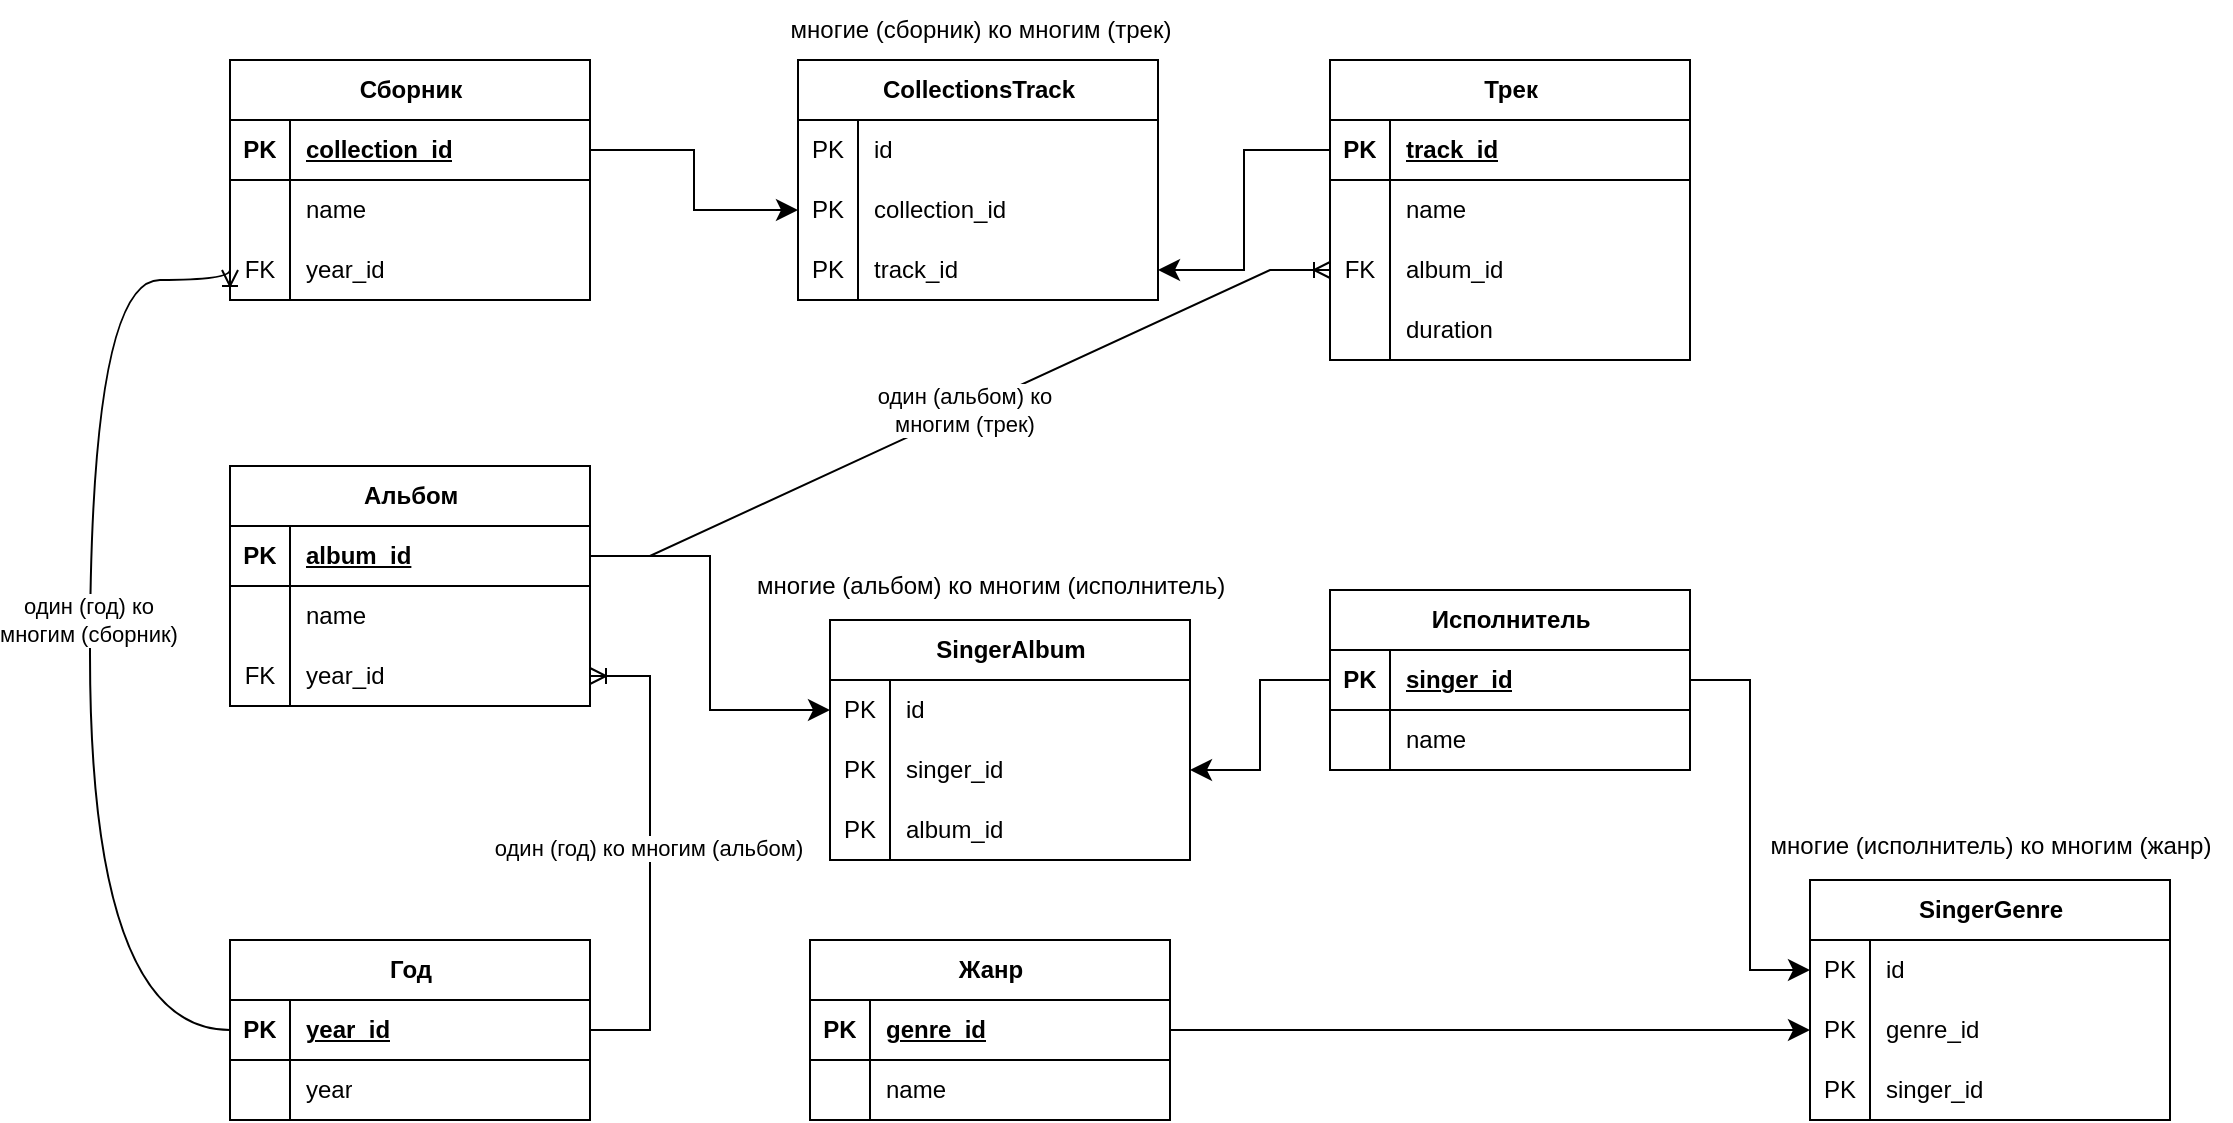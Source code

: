 <mxfile version="21.3.5" type="device">
  <diagram name="Страница 1" id="_C_ovIAMoiqBmEDUsHQt">
    <mxGraphModel dx="987" dy="928" grid="1" gridSize="10" guides="1" tooltips="1" connect="1" arrows="1" fold="1" page="1" pageScale="1" pageWidth="827" pageHeight="1169" math="0" shadow="0">
      <root>
        <mxCell id="0" />
        <mxCell id="1" parent="0" />
        <mxCell id="ISRgNU-IxS8-QSnWvZsI-1" value="Трек" style="shape=table;startSize=30;container=1;collapsible=1;childLayout=tableLayout;fixedRows=1;rowLines=0;fontStyle=1;align=center;resizeLast=1;html=1;" vertex="1" parent="1">
          <mxGeometry x="680" y="30" width="180" height="150" as="geometry" />
        </mxCell>
        <mxCell id="ISRgNU-IxS8-QSnWvZsI-2" value="" style="shape=tableRow;horizontal=0;startSize=0;swimlaneHead=0;swimlaneBody=0;fillColor=none;collapsible=0;dropTarget=0;points=[[0,0.5],[1,0.5]];portConstraint=eastwest;top=0;left=0;right=0;bottom=1;" vertex="1" parent="ISRgNU-IxS8-QSnWvZsI-1">
          <mxGeometry y="30" width="180" height="30" as="geometry" />
        </mxCell>
        <mxCell id="ISRgNU-IxS8-QSnWvZsI-3" value="PK" style="shape=partialRectangle;connectable=0;fillColor=none;top=0;left=0;bottom=0;right=0;fontStyle=1;overflow=hidden;whiteSpace=wrap;html=1;" vertex="1" parent="ISRgNU-IxS8-QSnWvZsI-2">
          <mxGeometry width="30" height="30" as="geometry">
            <mxRectangle width="30" height="30" as="alternateBounds" />
          </mxGeometry>
        </mxCell>
        <mxCell id="ISRgNU-IxS8-QSnWvZsI-4" value="track_id" style="shape=partialRectangle;connectable=0;fillColor=none;top=0;left=0;bottom=0;right=0;align=left;spacingLeft=6;fontStyle=5;overflow=hidden;whiteSpace=wrap;html=1;" vertex="1" parent="ISRgNU-IxS8-QSnWvZsI-2">
          <mxGeometry x="30" width="150" height="30" as="geometry">
            <mxRectangle width="150" height="30" as="alternateBounds" />
          </mxGeometry>
        </mxCell>
        <mxCell id="ISRgNU-IxS8-QSnWvZsI-5" value="" style="shape=tableRow;horizontal=0;startSize=0;swimlaneHead=0;swimlaneBody=0;fillColor=none;collapsible=0;dropTarget=0;points=[[0,0.5],[1,0.5]];portConstraint=eastwest;top=0;left=0;right=0;bottom=0;" vertex="1" parent="ISRgNU-IxS8-QSnWvZsI-1">
          <mxGeometry y="60" width="180" height="30" as="geometry" />
        </mxCell>
        <mxCell id="ISRgNU-IxS8-QSnWvZsI-6" value="" style="shape=partialRectangle;connectable=0;fillColor=none;top=0;left=0;bottom=0;right=0;editable=1;overflow=hidden;whiteSpace=wrap;html=1;" vertex="1" parent="ISRgNU-IxS8-QSnWvZsI-5">
          <mxGeometry width="30" height="30" as="geometry">
            <mxRectangle width="30" height="30" as="alternateBounds" />
          </mxGeometry>
        </mxCell>
        <mxCell id="ISRgNU-IxS8-QSnWvZsI-7" value="name" style="shape=partialRectangle;connectable=0;fillColor=none;top=0;left=0;bottom=0;right=0;align=left;spacingLeft=6;overflow=hidden;whiteSpace=wrap;html=1;" vertex="1" parent="ISRgNU-IxS8-QSnWvZsI-5">
          <mxGeometry x="30" width="150" height="30" as="geometry">
            <mxRectangle width="150" height="30" as="alternateBounds" />
          </mxGeometry>
        </mxCell>
        <mxCell id="ISRgNU-IxS8-QSnWvZsI-8" value="" style="shape=tableRow;horizontal=0;startSize=0;swimlaneHead=0;swimlaneBody=0;fillColor=none;collapsible=0;dropTarget=0;points=[[0,0.5],[1,0.5]];portConstraint=eastwest;top=0;left=0;right=0;bottom=0;" vertex="1" parent="ISRgNU-IxS8-QSnWvZsI-1">
          <mxGeometry y="90" width="180" height="30" as="geometry" />
        </mxCell>
        <mxCell id="ISRgNU-IxS8-QSnWvZsI-9" value="FK" style="shape=partialRectangle;connectable=0;fillColor=none;top=0;left=0;bottom=0;right=0;editable=1;overflow=hidden;whiteSpace=wrap;html=1;" vertex="1" parent="ISRgNU-IxS8-QSnWvZsI-8">
          <mxGeometry width="30" height="30" as="geometry">
            <mxRectangle width="30" height="30" as="alternateBounds" />
          </mxGeometry>
        </mxCell>
        <mxCell id="ISRgNU-IxS8-QSnWvZsI-10" value="album_id" style="shape=partialRectangle;connectable=0;fillColor=none;top=0;left=0;bottom=0;right=0;align=left;spacingLeft=6;overflow=hidden;whiteSpace=wrap;html=1;" vertex="1" parent="ISRgNU-IxS8-QSnWvZsI-8">
          <mxGeometry x="30" width="150" height="30" as="geometry">
            <mxRectangle width="150" height="30" as="alternateBounds" />
          </mxGeometry>
        </mxCell>
        <mxCell id="ISRgNU-IxS8-QSnWvZsI-11" value="" style="shape=tableRow;horizontal=0;startSize=0;swimlaneHead=0;swimlaneBody=0;fillColor=none;collapsible=0;dropTarget=0;points=[[0,0.5],[1,0.5]];portConstraint=eastwest;top=0;left=0;right=0;bottom=0;" vertex="1" parent="ISRgNU-IxS8-QSnWvZsI-1">
          <mxGeometry y="120" width="180" height="30" as="geometry" />
        </mxCell>
        <mxCell id="ISRgNU-IxS8-QSnWvZsI-12" value="" style="shape=partialRectangle;connectable=0;fillColor=none;top=0;left=0;bottom=0;right=0;editable=1;overflow=hidden;whiteSpace=wrap;html=1;" vertex="1" parent="ISRgNU-IxS8-QSnWvZsI-11">
          <mxGeometry width="30" height="30" as="geometry">
            <mxRectangle width="30" height="30" as="alternateBounds" />
          </mxGeometry>
        </mxCell>
        <mxCell id="ISRgNU-IxS8-QSnWvZsI-13" value="duration" style="shape=partialRectangle;connectable=0;fillColor=none;top=0;left=0;bottom=0;right=0;align=left;spacingLeft=6;overflow=hidden;whiteSpace=wrap;html=1;" vertex="1" parent="ISRgNU-IxS8-QSnWvZsI-11">
          <mxGeometry x="30" width="150" height="30" as="geometry">
            <mxRectangle width="150" height="30" as="alternateBounds" />
          </mxGeometry>
        </mxCell>
        <mxCell id="ISRgNU-IxS8-QSnWvZsI-14" value="Альбом" style="shape=table;startSize=30;container=1;collapsible=1;childLayout=tableLayout;fixedRows=1;rowLines=0;fontStyle=1;align=center;resizeLast=1;html=1;" vertex="1" parent="1">
          <mxGeometry x="130" y="233" width="180" height="120" as="geometry" />
        </mxCell>
        <mxCell id="ISRgNU-IxS8-QSnWvZsI-15" value="" style="shape=tableRow;horizontal=0;startSize=0;swimlaneHead=0;swimlaneBody=0;fillColor=none;collapsible=0;dropTarget=0;points=[[0,0.5],[1,0.5]];portConstraint=eastwest;top=0;left=0;right=0;bottom=1;" vertex="1" parent="ISRgNU-IxS8-QSnWvZsI-14">
          <mxGeometry y="30" width="180" height="30" as="geometry" />
        </mxCell>
        <mxCell id="ISRgNU-IxS8-QSnWvZsI-16" value="PK" style="shape=partialRectangle;connectable=0;fillColor=none;top=0;left=0;bottom=0;right=0;fontStyle=1;overflow=hidden;whiteSpace=wrap;html=1;" vertex="1" parent="ISRgNU-IxS8-QSnWvZsI-15">
          <mxGeometry width="30" height="30" as="geometry">
            <mxRectangle width="30" height="30" as="alternateBounds" />
          </mxGeometry>
        </mxCell>
        <mxCell id="ISRgNU-IxS8-QSnWvZsI-17" value="album_id" style="shape=partialRectangle;connectable=0;fillColor=none;top=0;left=0;bottom=0;right=0;align=left;spacingLeft=6;fontStyle=5;overflow=hidden;whiteSpace=wrap;html=1;" vertex="1" parent="ISRgNU-IxS8-QSnWvZsI-15">
          <mxGeometry x="30" width="150" height="30" as="geometry">
            <mxRectangle width="150" height="30" as="alternateBounds" />
          </mxGeometry>
        </mxCell>
        <mxCell id="ISRgNU-IxS8-QSnWvZsI-18" value="" style="shape=tableRow;horizontal=0;startSize=0;swimlaneHead=0;swimlaneBody=0;fillColor=none;collapsible=0;dropTarget=0;points=[[0,0.5],[1,0.5]];portConstraint=eastwest;top=0;left=0;right=0;bottom=0;" vertex="1" parent="ISRgNU-IxS8-QSnWvZsI-14">
          <mxGeometry y="60" width="180" height="30" as="geometry" />
        </mxCell>
        <mxCell id="ISRgNU-IxS8-QSnWvZsI-19" value="" style="shape=partialRectangle;connectable=0;fillColor=none;top=0;left=0;bottom=0;right=0;editable=1;overflow=hidden;whiteSpace=wrap;html=1;" vertex="1" parent="ISRgNU-IxS8-QSnWvZsI-18">
          <mxGeometry width="30" height="30" as="geometry">
            <mxRectangle width="30" height="30" as="alternateBounds" />
          </mxGeometry>
        </mxCell>
        <mxCell id="ISRgNU-IxS8-QSnWvZsI-20" value="name" style="shape=partialRectangle;connectable=0;fillColor=none;top=0;left=0;bottom=0;right=0;align=left;spacingLeft=6;overflow=hidden;whiteSpace=wrap;html=1;" vertex="1" parent="ISRgNU-IxS8-QSnWvZsI-18">
          <mxGeometry x="30" width="150" height="30" as="geometry">
            <mxRectangle width="150" height="30" as="alternateBounds" />
          </mxGeometry>
        </mxCell>
        <mxCell id="ISRgNU-IxS8-QSnWvZsI-24" value="" style="shape=tableRow;horizontal=0;startSize=0;swimlaneHead=0;swimlaneBody=0;fillColor=none;collapsible=0;dropTarget=0;points=[[0,0.5],[1,0.5]];portConstraint=eastwest;top=0;left=0;right=0;bottom=0;" vertex="1" parent="ISRgNU-IxS8-QSnWvZsI-14">
          <mxGeometry y="90" width="180" height="30" as="geometry" />
        </mxCell>
        <mxCell id="ISRgNU-IxS8-QSnWvZsI-25" value="FK" style="shape=partialRectangle;connectable=0;fillColor=none;top=0;left=0;bottom=0;right=0;editable=1;overflow=hidden;whiteSpace=wrap;html=1;" vertex="1" parent="ISRgNU-IxS8-QSnWvZsI-24">
          <mxGeometry width="30" height="30" as="geometry">
            <mxRectangle width="30" height="30" as="alternateBounds" />
          </mxGeometry>
        </mxCell>
        <mxCell id="ISRgNU-IxS8-QSnWvZsI-26" value="year_id" style="shape=partialRectangle;connectable=0;fillColor=none;top=0;left=0;bottom=0;right=0;align=left;spacingLeft=6;overflow=hidden;whiteSpace=wrap;html=1;" vertex="1" parent="ISRgNU-IxS8-QSnWvZsI-24">
          <mxGeometry x="30" width="150" height="30" as="geometry">
            <mxRectangle width="150" height="30" as="alternateBounds" />
          </mxGeometry>
        </mxCell>
        <mxCell id="ISRgNU-IxS8-QSnWvZsI-27" value="Исполнитель" style="shape=table;startSize=30;container=1;collapsible=1;childLayout=tableLayout;fixedRows=1;rowLines=0;fontStyle=1;align=center;resizeLast=1;html=1;" vertex="1" parent="1">
          <mxGeometry x="680" y="295" width="180" height="90" as="geometry" />
        </mxCell>
        <mxCell id="ISRgNU-IxS8-QSnWvZsI-28" value="" style="shape=tableRow;horizontal=0;startSize=0;swimlaneHead=0;swimlaneBody=0;fillColor=none;collapsible=0;dropTarget=0;points=[[0,0.5],[1,0.5]];portConstraint=eastwest;top=0;left=0;right=0;bottom=1;" vertex="1" parent="ISRgNU-IxS8-QSnWvZsI-27">
          <mxGeometry y="30" width="180" height="30" as="geometry" />
        </mxCell>
        <mxCell id="ISRgNU-IxS8-QSnWvZsI-29" value="PK" style="shape=partialRectangle;connectable=0;fillColor=none;top=0;left=0;bottom=0;right=0;fontStyle=1;overflow=hidden;whiteSpace=wrap;html=1;" vertex="1" parent="ISRgNU-IxS8-QSnWvZsI-28">
          <mxGeometry width="30" height="30" as="geometry">
            <mxRectangle width="30" height="30" as="alternateBounds" />
          </mxGeometry>
        </mxCell>
        <mxCell id="ISRgNU-IxS8-QSnWvZsI-30" value="singer_id" style="shape=partialRectangle;connectable=0;fillColor=none;top=0;left=0;bottom=0;right=0;align=left;spacingLeft=6;fontStyle=5;overflow=hidden;whiteSpace=wrap;html=1;" vertex="1" parent="ISRgNU-IxS8-QSnWvZsI-28">
          <mxGeometry x="30" width="150" height="30" as="geometry">
            <mxRectangle width="150" height="30" as="alternateBounds" />
          </mxGeometry>
        </mxCell>
        <mxCell id="ISRgNU-IxS8-QSnWvZsI-31" value="" style="shape=tableRow;horizontal=0;startSize=0;swimlaneHead=0;swimlaneBody=0;fillColor=none;collapsible=0;dropTarget=0;points=[[0,0.5],[1,0.5]];portConstraint=eastwest;top=0;left=0;right=0;bottom=0;" vertex="1" parent="ISRgNU-IxS8-QSnWvZsI-27">
          <mxGeometry y="60" width="180" height="30" as="geometry" />
        </mxCell>
        <mxCell id="ISRgNU-IxS8-QSnWvZsI-32" value="" style="shape=partialRectangle;connectable=0;fillColor=none;top=0;left=0;bottom=0;right=0;editable=1;overflow=hidden;whiteSpace=wrap;html=1;" vertex="1" parent="ISRgNU-IxS8-QSnWvZsI-31">
          <mxGeometry width="30" height="30" as="geometry">
            <mxRectangle width="30" height="30" as="alternateBounds" />
          </mxGeometry>
        </mxCell>
        <mxCell id="ISRgNU-IxS8-QSnWvZsI-33" value="name" style="shape=partialRectangle;connectable=0;fillColor=none;top=0;left=0;bottom=0;right=0;align=left;spacingLeft=6;overflow=hidden;whiteSpace=wrap;html=1;" vertex="1" parent="ISRgNU-IxS8-QSnWvZsI-31">
          <mxGeometry x="30" width="150" height="30" as="geometry">
            <mxRectangle width="150" height="30" as="alternateBounds" />
          </mxGeometry>
        </mxCell>
        <mxCell id="ISRgNU-IxS8-QSnWvZsI-40" value="Год" style="shape=table;startSize=30;container=1;collapsible=1;childLayout=tableLayout;fixedRows=1;rowLines=0;fontStyle=1;align=center;resizeLast=1;html=1;" vertex="1" parent="1">
          <mxGeometry x="130" y="470" width="180" height="90" as="geometry" />
        </mxCell>
        <mxCell id="ISRgNU-IxS8-QSnWvZsI-41" value="" style="shape=tableRow;horizontal=0;startSize=0;swimlaneHead=0;swimlaneBody=0;fillColor=none;collapsible=0;dropTarget=0;points=[[0,0.5],[1,0.5]];portConstraint=eastwest;top=0;left=0;right=0;bottom=1;" vertex="1" parent="ISRgNU-IxS8-QSnWvZsI-40">
          <mxGeometry y="30" width="180" height="30" as="geometry" />
        </mxCell>
        <mxCell id="ISRgNU-IxS8-QSnWvZsI-42" value="PK" style="shape=partialRectangle;connectable=0;fillColor=none;top=0;left=0;bottom=0;right=0;fontStyle=1;overflow=hidden;whiteSpace=wrap;html=1;" vertex="1" parent="ISRgNU-IxS8-QSnWvZsI-41">
          <mxGeometry width="30" height="30" as="geometry">
            <mxRectangle width="30" height="30" as="alternateBounds" />
          </mxGeometry>
        </mxCell>
        <mxCell id="ISRgNU-IxS8-QSnWvZsI-43" value="year_id" style="shape=partialRectangle;connectable=0;fillColor=none;top=0;left=0;bottom=0;right=0;align=left;spacingLeft=6;fontStyle=5;overflow=hidden;whiteSpace=wrap;html=1;" vertex="1" parent="ISRgNU-IxS8-QSnWvZsI-41">
          <mxGeometry x="30" width="150" height="30" as="geometry">
            <mxRectangle width="150" height="30" as="alternateBounds" />
          </mxGeometry>
        </mxCell>
        <mxCell id="ISRgNU-IxS8-QSnWvZsI-44" value="" style="shape=tableRow;horizontal=0;startSize=0;swimlaneHead=0;swimlaneBody=0;fillColor=none;collapsible=0;dropTarget=0;points=[[0,0.5],[1,0.5]];portConstraint=eastwest;top=0;left=0;right=0;bottom=0;" vertex="1" parent="ISRgNU-IxS8-QSnWvZsI-40">
          <mxGeometry y="60" width="180" height="30" as="geometry" />
        </mxCell>
        <mxCell id="ISRgNU-IxS8-QSnWvZsI-45" value="" style="shape=partialRectangle;connectable=0;fillColor=none;top=0;left=0;bottom=0;right=0;editable=1;overflow=hidden;whiteSpace=wrap;html=1;" vertex="1" parent="ISRgNU-IxS8-QSnWvZsI-44">
          <mxGeometry width="30" height="30" as="geometry">
            <mxRectangle width="30" height="30" as="alternateBounds" />
          </mxGeometry>
        </mxCell>
        <mxCell id="ISRgNU-IxS8-QSnWvZsI-46" value="year" style="shape=partialRectangle;connectable=0;fillColor=none;top=0;left=0;bottom=0;right=0;align=left;spacingLeft=6;overflow=hidden;whiteSpace=wrap;html=1;" vertex="1" parent="ISRgNU-IxS8-QSnWvZsI-44">
          <mxGeometry x="30" width="150" height="30" as="geometry">
            <mxRectangle width="150" height="30" as="alternateBounds" />
          </mxGeometry>
        </mxCell>
        <mxCell id="ISRgNU-IxS8-QSnWvZsI-53" value="Жанр" style="shape=table;startSize=30;container=1;collapsible=1;childLayout=tableLayout;fixedRows=1;rowLines=0;fontStyle=1;align=center;resizeLast=1;html=1;" vertex="1" parent="1">
          <mxGeometry x="420" y="470" width="180" height="90" as="geometry" />
        </mxCell>
        <mxCell id="ISRgNU-IxS8-QSnWvZsI-54" value="" style="shape=tableRow;horizontal=0;startSize=0;swimlaneHead=0;swimlaneBody=0;fillColor=none;collapsible=0;dropTarget=0;points=[[0,0.5],[1,0.5]];portConstraint=eastwest;top=0;left=0;right=0;bottom=1;" vertex="1" parent="ISRgNU-IxS8-QSnWvZsI-53">
          <mxGeometry y="30" width="180" height="30" as="geometry" />
        </mxCell>
        <mxCell id="ISRgNU-IxS8-QSnWvZsI-55" value="PK" style="shape=partialRectangle;connectable=0;fillColor=none;top=0;left=0;bottom=0;right=0;fontStyle=1;overflow=hidden;whiteSpace=wrap;html=1;" vertex="1" parent="ISRgNU-IxS8-QSnWvZsI-54">
          <mxGeometry width="30" height="30" as="geometry">
            <mxRectangle width="30" height="30" as="alternateBounds" />
          </mxGeometry>
        </mxCell>
        <mxCell id="ISRgNU-IxS8-QSnWvZsI-56" value="genre_id" style="shape=partialRectangle;connectable=0;fillColor=none;top=0;left=0;bottom=0;right=0;align=left;spacingLeft=6;fontStyle=5;overflow=hidden;whiteSpace=wrap;html=1;" vertex="1" parent="ISRgNU-IxS8-QSnWvZsI-54">
          <mxGeometry x="30" width="150" height="30" as="geometry">
            <mxRectangle width="150" height="30" as="alternateBounds" />
          </mxGeometry>
        </mxCell>
        <mxCell id="ISRgNU-IxS8-QSnWvZsI-57" value="" style="shape=tableRow;horizontal=0;startSize=0;swimlaneHead=0;swimlaneBody=0;fillColor=none;collapsible=0;dropTarget=0;points=[[0,0.5],[1,0.5]];portConstraint=eastwest;top=0;left=0;right=0;bottom=0;" vertex="1" parent="ISRgNU-IxS8-QSnWvZsI-53">
          <mxGeometry y="60" width="180" height="30" as="geometry" />
        </mxCell>
        <mxCell id="ISRgNU-IxS8-QSnWvZsI-58" value="" style="shape=partialRectangle;connectable=0;fillColor=none;top=0;left=0;bottom=0;right=0;editable=1;overflow=hidden;whiteSpace=wrap;html=1;" vertex="1" parent="ISRgNU-IxS8-QSnWvZsI-57">
          <mxGeometry width="30" height="30" as="geometry">
            <mxRectangle width="30" height="30" as="alternateBounds" />
          </mxGeometry>
        </mxCell>
        <mxCell id="ISRgNU-IxS8-QSnWvZsI-59" value="name" style="shape=partialRectangle;connectable=0;fillColor=none;top=0;left=0;bottom=0;right=0;align=left;spacingLeft=6;overflow=hidden;whiteSpace=wrap;html=1;" vertex="1" parent="ISRgNU-IxS8-QSnWvZsI-57">
          <mxGeometry x="30" width="150" height="30" as="geometry">
            <mxRectangle width="150" height="30" as="alternateBounds" />
          </mxGeometry>
        </mxCell>
        <mxCell id="ISRgNU-IxS8-QSnWvZsI-73" value="" style="edgeStyle=entityRelationEdgeStyle;fontSize=12;html=1;endArrow=ERoneToMany;rounded=0;" edge="1" parent="1" source="ISRgNU-IxS8-QSnWvZsI-15" target="ISRgNU-IxS8-QSnWvZsI-8">
          <mxGeometry width="100" height="100" relative="1" as="geometry">
            <mxPoint x="240" y="420" as="sourcePoint" />
            <mxPoint x="340" y="320" as="targetPoint" />
          </mxGeometry>
        </mxCell>
        <mxCell id="ISRgNU-IxS8-QSnWvZsI-74" value="один (альбом) ко&lt;br&gt;многим (трек)" style="edgeLabel;html=1;align=center;verticalAlign=middle;resizable=0;points=[];" vertex="1" connectable="0" parent="ISRgNU-IxS8-QSnWvZsI-73">
          <mxGeometry x="0.007" y="1" relative="1" as="geometry">
            <mxPoint x="1" as="offset" />
          </mxGeometry>
        </mxCell>
        <mxCell id="ISRgNU-IxS8-QSnWvZsI-75" value="" style="edgeStyle=entityRelationEdgeStyle;fontSize=12;html=1;endArrow=ERoneToMany;rounded=0;" edge="1" parent="1" source="ISRgNU-IxS8-QSnWvZsI-41" target="ISRgNU-IxS8-QSnWvZsI-24">
          <mxGeometry width="100" height="100" relative="1" as="geometry">
            <mxPoint x="240" y="420" as="sourcePoint" />
            <mxPoint x="340" y="320" as="targetPoint" />
          </mxGeometry>
        </mxCell>
        <mxCell id="ISRgNU-IxS8-QSnWvZsI-76" value="один (год) ко многим&amp;nbsp;(альбом)" style="edgeLabel;html=1;align=center;verticalAlign=middle;resizable=0;points=[];" vertex="1" connectable="0" parent="ISRgNU-IxS8-QSnWvZsI-75">
          <mxGeometry x="0.024" y="1" relative="1" as="geometry">
            <mxPoint as="offset" />
          </mxGeometry>
        </mxCell>
        <mxCell id="ISRgNU-IxS8-QSnWvZsI-77" value="Сборник" style="shape=table;startSize=30;container=1;collapsible=1;childLayout=tableLayout;fixedRows=1;rowLines=0;fontStyle=1;align=center;resizeLast=1;html=1;" vertex="1" parent="1">
          <mxGeometry x="130" y="30" width="180" height="120" as="geometry" />
        </mxCell>
        <mxCell id="ISRgNU-IxS8-QSnWvZsI-78" value="" style="shape=tableRow;horizontal=0;startSize=0;swimlaneHead=0;swimlaneBody=0;fillColor=none;collapsible=0;dropTarget=0;points=[[0,0.5],[1,0.5]];portConstraint=eastwest;top=0;left=0;right=0;bottom=1;" vertex="1" parent="ISRgNU-IxS8-QSnWvZsI-77">
          <mxGeometry y="30" width="180" height="30" as="geometry" />
        </mxCell>
        <mxCell id="ISRgNU-IxS8-QSnWvZsI-79" value="PK" style="shape=partialRectangle;connectable=0;fillColor=none;top=0;left=0;bottom=0;right=0;fontStyle=1;overflow=hidden;whiteSpace=wrap;html=1;" vertex="1" parent="ISRgNU-IxS8-QSnWvZsI-78">
          <mxGeometry width="30" height="30" as="geometry">
            <mxRectangle width="30" height="30" as="alternateBounds" />
          </mxGeometry>
        </mxCell>
        <mxCell id="ISRgNU-IxS8-QSnWvZsI-80" value="collection_id" style="shape=partialRectangle;connectable=0;fillColor=none;top=0;left=0;bottom=0;right=0;align=left;spacingLeft=6;fontStyle=5;overflow=hidden;whiteSpace=wrap;html=1;" vertex="1" parent="ISRgNU-IxS8-QSnWvZsI-78">
          <mxGeometry x="30" width="150" height="30" as="geometry">
            <mxRectangle width="150" height="30" as="alternateBounds" />
          </mxGeometry>
        </mxCell>
        <mxCell id="ISRgNU-IxS8-QSnWvZsI-81" value="" style="shape=tableRow;horizontal=0;startSize=0;swimlaneHead=0;swimlaneBody=0;fillColor=none;collapsible=0;dropTarget=0;points=[[0,0.5],[1,0.5]];portConstraint=eastwest;top=0;left=0;right=0;bottom=0;" vertex="1" parent="ISRgNU-IxS8-QSnWvZsI-77">
          <mxGeometry y="60" width="180" height="30" as="geometry" />
        </mxCell>
        <mxCell id="ISRgNU-IxS8-QSnWvZsI-82" value="" style="shape=partialRectangle;connectable=0;fillColor=none;top=0;left=0;bottom=0;right=0;editable=1;overflow=hidden;whiteSpace=wrap;html=1;" vertex="1" parent="ISRgNU-IxS8-QSnWvZsI-81">
          <mxGeometry width="30" height="30" as="geometry">
            <mxRectangle width="30" height="30" as="alternateBounds" />
          </mxGeometry>
        </mxCell>
        <mxCell id="ISRgNU-IxS8-QSnWvZsI-83" value="name" style="shape=partialRectangle;connectable=0;fillColor=none;top=0;left=0;bottom=0;right=0;align=left;spacingLeft=6;overflow=hidden;whiteSpace=wrap;html=1;" vertex="1" parent="ISRgNU-IxS8-QSnWvZsI-81">
          <mxGeometry x="30" width="150" height="30" as="geometry">
            <mxRectangle width="150" height="30" as="alternateBounds" />
          </mxGeometry>
        </mxCell>
        <mxCell id="ISRgNU-IxS8-QSnWvZsI-84" value="" style="shape=tableRow;horizontal=0;startSize=0;swimlaneHead=0;swimlaneBody=0;fillColor=none;collapsible=0;dropTarget=0;points=[[0,0.5],[1,0.5]];portConstraint=eastwest;top=0;left=0;right=0;bottom=0;" vertex="1" parent="ISRgNU-IxS8-QSnWvZsI-77">
          <mxGeometry y="90" width="180" height="30" as="geometry" />
        </mxCell>
        <mxCell id="ISRgNU-IxS8-QSnWvZsI-85" value="FK" style="shape=partialRectangle;connectable=0;fillColor=none;top=0;left=0;bottom=0;right=0;editable=1;overflow=hidden;whiteSpace=wrap;html=1;" vertex="1" parent="ISRgNU-IxS8-QSnWvZsI-84">
          <mxGeometry width="30" height="30" as="geometry">
            <mxRectangle width="30" height="30" as="alternateBounds" />
          </mxGeometry>
        </mxCell>
        <mxCell id="ISRgNU-IxS8-QSnWvZsI-86" value="year_id" style="shape=partialRectangle;connectable=0;fillColor=none;top=0;left=0;bottom=0;right=0;align=left;spacingLeft=6;overflow=hidden;whiteSpace=wrap;html=1;" vertex="1" parent="ISRgNU-IxS8-QSnWvZsI-84">
          <mxGeometry x="30" width="150" height="30" as="geometry">
            <mxRectangle width="150" height="30" as="alternateBounds" />
          </mxGeometry>
        </mxCell>
        <mxCell id="ISRgNU-IxS8-QSnWvZsI-91" value="" style="edgeStyle=orthogonalEdgeStyle;fontSize=12;html=1;endArrow=ERoneToMany;rounded=0;exitX=0;exitY=0.5;exitDx=0;exitDy=0;entryX=0;entryY=0.5;entryDx=0;entryDy=0;curved=1;" edge="1" parent="1" source="ISRgNU-IxS8-QSnWvZsI-41" target="ISRgNU-IxS8-QSnWvZsI-84">
          <mxGeometry width="100" height="100" relative="1" as="geometry">
            <mxPoint x="240" y="520" as="sourcePoint" />
            <mxPoint x="340" y="420" as="targetPoint" />
            <Array as="points">
              <mxPoint x="60" y="515" />
              <mxPoint x="60" y="140" />
            </Array>
          </mxGeometry>
        </mxCell>
        <mxCell id="ISRgNU-IxS8-QSnWvZsI-100" value="один (год) ко &lt;br&gt;многим (сборник)" style="edgeLabel;html=1;align=center;verticalAlign=middle;resizable=0;points=[];" vertex="1" connectable="0" parent="ISRgNU-IxS8-QSnWvZsI-91">
          <mxGeometry x="0.057" y="1" relative="1" as="geometry">
            <mxPoint as="offset" />
          </mxGeometry>
        </mxCell>
        <mxCell id="ISRgNU-IxS8-QSnWvZsI-144" value="CollectionsTrack" style="shape=table;startSize=30;container=1;collapsible=1;childLayout=tableLayout;fixedRows=1;rowLines=0;fontStyle=1;align=center;resizeLast=1;html=1;" vertex="1" parent="1">
          <mxGeometry x="414" y="30" width="180" height="120" as="geometry" />
        </mxCell>
        <mxCell id="ISRgNU-IxS8-QSnWvZsI-179" value="" style="shape=tableRow;horizontal=0;startSize=0;swimlaneHead=0;swimlaneBody=0;fillColor=none;collapsible=0;dropTarget=0;points=[[0,0.5],[1,0.5]];portConstraint=eastwest;top=0;left=0;right=0;bottom=0;" vertex="1" parent="ISRgNU-IxS8-QSnWvZsI-144">
          <mxGeometry y="30" width="180" height="30" as="geometry" />
        </mxCell>
        <mxCell id="ISRgNU-IxS8-QSnWvZsI-180" value="PK" style="shape=partialRectangle;connectable=0;fillColor=none;top=0;left=0;bottom=0;right=0;editable=1;overflow=hidden;whiteSpace=wrap;html=1;" vertex="1" parent="ISRgNU-IxS8-QSnWvZsI-179">
          <mxGeometry width="30" height="30" as="geometry">
            <mxRectangle width="30" height="30" as="alternateBounds" />
          </mxGeometry>
        </mxCell>
        <mxCell id="ISRgNU-IxS8-QSnWvZsI-181" value="id" style="shape=partialRectangle;connectable=0;fillColor=none;top=0;left=0;bottom=0;right=0;align=left;spacingLeft=6;overflow=hidden;whiteSpace=wrap;html=1;" vertex="1" parent="ISRgNU-IxS8-QSnWvZsI-179">
          <mxGeometry x="30" width="150" height="30" as="geometry">
            <mxRectangle width="150" height="30" as="alternateBounds" />
          </mxGeometry>
        </mxCell>
        <mxCell id="ISRgNU-IxS8-QSnWvZsI-145" value="" style="shape=tableRow;horizontal=0;startSize=0;swimlaneHead=0;swimlaneBody=0;fillColor=none;collapsible=0;dropTarget=0;points=[[0,0.5],[1,0.5]];portConstraint=eastwest;top=0;left=0;right=0;bottom=0;" vertex="1" parent="ISRgNU-IxS8-QSnWvZsI-144">
          <mxGeometry y="60" width="180" height="30" as="geometry" />
        </mxCell>
        <mxCell id="ISRgNU-IxS8-QSnWvZsI-146" value="PK" style="shape=partialRectangle;connectable=0;fillColor=none;top=0;left=0;bottom=0;right=0;editable=1;overflow=hidden;whiteSpace=wrap;html=1;" vertex="1" parent="ISRgNU-IxS8-QSnWvZsI-145">
          <mxGeometry width="30" height="30" as="geometry">
            <mxRectangle width="30" height="30" as="alternateBounds" />
          </mxGeometry>
        </mxCell>
        <mxCell id="ISRgNU-IxS8-QSnWvZsI-147" value="collection_id" style="shape=partialRectangle;connectable=0;fillColor=none;top=0;left=0;bottom=0;right=0;align=left;spacingLeft=6;overflow=hidden;whiteSpace=wrap;html=1;" vertex="1" parent="ISRgNU-IxS8-QSnWvZsI-145">
          <mxGeometry x="30" width="150" height="30" as="geometry">
            <mxRectangle width="150" height="30" as="alternateBounds" />
          </mxGeometry>
        </mxCell>
        <mxCell id="ISRgNU-IxS8-QSnWvZsI-148" value="" style="shape=tableRow;horizontal=0;startSize=0;swimlaneHead=0;swimlaneBody=0;fillColor=none;collapsible=0;dropTarget=0;points=[[0,0.5],[1,0.5]];portConstraint=eastwest;top=0;left=0;right=0;bottom=0;" vertex="1" parent="ISRgNU-IxS8-QSnWvZsI-144">
          <mxGeometry y="90" width="180" height="30" as="geometry" />
        </mxCell>
        <mxCell id="ISRgNU-IxS8-QSnWvZsI-149" value="PK" style="shape=partialRectangle;connectable=0;fillColor=none;top=0;left=0;bottom=0;right=0;editable=1;overflow=hidden;whiteSpace=wrap;html=1;" vertex="1" parent="ISRgNU-IxS8-QSnWvZsI-148">
          <mxGeometry width="30" height="30" as="geometry">
            <mxRectangle width="30" height="30" as="alternateBounds" />
          </mxGeometry>
        </mxCell>
        <mxCell id="ISRgNU-IxS8-QSnWvZsI-150" value="track_id" style="shape=partialRectangle;connectable=0;fillColor=none;top=0;left=0;bottom=0;right=0;align=left;spacingLeft=6;overflow=hidden;whiteSpace=wrap;html=1;" vertex="1" parent="ISRgNU-IxS8-QSnWvZsI-148">
          <mxGeometry x="30" width="150" height="30" as="geometry">
            <mxRectangle width="150" height="30" as="alternateBounds" />
          </mxGeometry>
        </mxCell>
        <mxCell id="ISRgNU-IxS8-QSnWvZsI-153" value="многие (сборник) ко многим (трек)" style="text;html=1;align=center;verticalAlign=middle;resizable=0;points=[];autosize=1;strokeColor=none;fillColor=none;" vertex="1" parent="1">
          <mxGeometry x="400" width="210" height="30" as="geometry" />
        </mxCell>
        <mxCell id="ISRgNU-IxS8-QSnWvZsI-154" value="SingerAlbum" style="shape=table;startSize=30;container=1;collapsible=1;childLayout=tableLayout;fixedRows=1;rowLines=0;fontStyle=1;align=center;resizeLast=1;html=1;" vertex="1" parent="1">
          <mxGeometry x="430" y="310" width="180" height="120" as="geometry" />
        </mxCell>
        <mxCell id="ISRgNU-IxS8-QSnWvZsI-155" value="" style="shape=tableRow;horizontal=0;startSize=0;swimlaneHead=0;swimlaneBody=0;fillColor=none;collapsible=0;dropTarget=0;points=[[0,0.5],[1,0.5]];portConstraint=eastwest;top=0;left=0;right=0;bottom=0;" vertex="1" parent="ISRgNU-IxS8-QSnWvZsI-154">
          <mxGeometry y="30" width="180" height="30" as="geometry" />
        </mxCell>
        <mxCell id="ISRgNU-IxS8-QSnWvZsI-156" value="PK" style="shape=partialRectangle;connectable=0;fillColor=none;top=0;left=0;bottom=0;right=0;editable=1;overflow=hidden;whiteSpace=wrap;html=1;" vertex="1" parent="ISRgNU-IxS8-QSnWvZsI-155">
          <mxGeometry width="30" height="30" as="geometry">
            <mxRectangle width="30" height="30" as="alternateBounds" />
          </mxGeometry>
        </mxCell>
        <mxCell id="ISRgNU-IxS8-QSnWvZsI-157" value="id" style="shape=partialRectangle;connectable=0;fillColor=none;top=0;left=0;bottom=0;right=0;align=left;spacingLeft=6;overflow=hidden;whiteSpace=wrap;html=1;" vertex="1" parent="ISRgNU-IxS8-QSnWvZsI-155">
          <mxGeometry x="30" width="150" height="30" as="geometry">
            <mxRectangle width="150" height="30" as="alternateBounds" />
          </mxGeometry>
        </mxCell>
        <mxCell id="ISRgNU-IxS8-QSnWvZsI-158" value="" style="shape=tableRow;horizontal=0;startSize=0;swimlaneHead=0;swimlaneBody=0;fillColor=none;collapsible=0;dropTarget=0;points=[[0,0.5],[1,0.5]];portConstraint=eastwest;top=0;left=0;right=0;bottom=0;" vertex="1" parent="ISRgNU-IxS8-QSnWvZsI-154">
          <mxGeometry y="60" width="180" height="30" as="geometry" />
        </mxCell>
        <mxCell id="ISRgNU-IxS8-QSnWvZsI-159" value="PK" style="shape=partialRectangle;connectable=0;fillColor=none;top=0;left=0;bottom=0;right=0;editable=1;overflow=hidden;whiteSpace=wrap;html=1;" vertex="1" parent="ISRgNU-IxS8-QSnWvZsI-158">
          <mxGeometry width="30" height="30" as="geometry">
            <mxRectangle width="30" height="30" as="alternateBounds" />
          </mxGeometry>
        </mxCell>
        <mxCell id="ISRgNU-IxS8-QSnWvZsI-160" value="singer_id" style="shape=partialRectangle;connectable=0;fillColor=none;top=0;left=0;bottom=0;right=0;align=left;spacingLeft=6;overflow=hidden;whiteSpace=wrap;html=1;" vertex="1" parent="ISRgNU-IxS8-QSnWvZsI-158">
          <mxGeometry x="30" width="150" height="30" as="geometry">
            <mxRectangle width="150" height="30" as="alternateBounds" />
          </mxGeometry>
        </mxCell>
        <mxCell id="ISRgNU-IxS8-QSnWvZsI-182" value="" style="shape=tableRow;horizontal=0;startSize=0;swimlaneHead=0;swimlaneBody=0;fillColor=none;collapsible=0;dropTarget=0;points=[[0,0.5],[1,0.5]];portConstraint=eastwest;top=0;left=0;right=0;bottom=0;" vertex="1" parent="ISRgNU-IxS8-QSnWvZsI-154">
          <mxGeometry y="90" width="180" height="30" as="geometry" />
        </mxCell>
        <mxCell id="ISRgNU-IxS8-QSnWvZsI-183" value="PK" style="shape=partialRectangle;connectable=0;fillColor=none;top=0;left=0;bottom=0;right=0;editable=1;overflow=hidden;whiteSpace=wrap;html=1;" vertex="1" parent="ISRgNU-IxS8-QSnWvZsI-182">
          <mxGeometry width="30" height="30" as="geometry">
            <mxRectangle width="30" height="30" as="alternateBounds" />
          </mxGeometry>
        </mxCell>
        <mxCell id="ISRgNU-IxS8-QSnWvZsI-184" value="album_id" style="shape=partialRectangle;connectable=0;fillColor=none;top=0;left=0;bottom=0;right=0;align=left;spacingLeft=6;overflow=hidden;whiteSpace=wrap;html=1;" vertex="1" parent="ISRgNU-IxS8-QSnWvZsI-182">
          <mxGeometry x="30" width="150" height="30" as="geometry">
            <mxRectangle width="150" height="30" as="alternateBounds" />
          </mxGeometry>
        </mxCell>
        <mxCell id="ISRgNU-IxS8-QSnWvZsI-163" value="" style="edgeStyle=elbowEdgeStyle;elbow=horizontal;endArrow=classic;html=1;curved=0;rounded=0;endSize=8;startSize=8;" edge="1" parent="1" source="ISRgNU-IxS8-QSnWvZsI-15" target="ISRgNU-IxS8-QSnWvZsI-155">
          <mxGeometry width="50" height="50" relative="1" as="geometry">
            <mxPoint x="440" y="360" as="sourcePoint" />
            <mxPoint x="490" y="310" as="targetPoint" />
          </mxGeometry>
        </mxCell>
        <mxCell id="ISRgNU-IxS8-QSnWvZsI-164" value="" style="edgeStyle=elbowEdgeStyle;elbow=horizontal;endArrow=classic;html=1;curved=0;rounded=0;endSize=8;startSize=8;" edge="1" parent="1" source="ISRgNU-IxS8-QSnWvZsI-28" target="ISRgNU-IxS8-QSnWvZsI-158">
          <mxGeometry width="50" height="50" relative="1" as="geometry">
            <mxPoint x="480" y="450" as="sourcePoint" />
            <mxPoint x="530" y="400" as="targetPoint" />
          </mxGeometry>
        </mxCell>
        <mxCell id="ISRgNU-IxS8-QSnWvZsI-165" value="" style="edgeStyle=elbowEdgeStyle;elbow=horizontal;endArrow=classic;html=1;curved=0;rounded=0;endSize=8;startSize=8;" edge="1" parent="1" source="ISRgNU-IxS8-QSnWvZsI-78" target="ISRgNU-IxS8-QSnWvZsI-145">
          <mxGeometry width="50" height="50" relative="1" as="geometry">
            <mxPoint x="480" y="250" as="sourcePoint" />
            <mxPoint x="530" y="200" as="targetPoint" />
          </mxGeometry>
        </mxCell>
        <mxCell id="ISRgNU-IxS8-QSnWvZsI-166" value="" style="edgeStyle=elbowEdgeStyle;elbow=horizontal;endArrow=classic;html=1;curved=0;rounded=0;endSize=8;startSize=8;" edge="1" parent="1" source="ISRgNU-IxS8-QSnWvZsI-2" target="ISRgNU-IxS8-QSnWvZsI-148">
          <mxGeometry width="50" height="50" relative="1" as="geometry">
            <mxPoint x="480" y="250" as="sourcePoint" />
            <mxPoint x="530" y="200" as="targetPoint" />
          </mxGeometry>
        </mxCell>
        <mxCell id="ISRgNU-IxS8-QSnWvZsI-167" value="многие (альбом) ко многим (исполнитель)" style="text;html=1;align=center;verticalAlign=middle;resizable=0;points=[];autosize=1;strokeColor=none;fillColor=none;" vertex="1" parent="1">
          <mxGeometry x="380" y="278" width="260" height="30" as="geometry" />
        </mxCell>
        <mxCell id="ISRgNU-IxS8-QSnWvZsI-168" value="SingerGenre" style="shape=table;startSize=30;container=1;collapsible=1;childLayout=tableLayout;fixedRows=1;rowLines=0;fontStyle=1;align=center;resizeLast=1;html=1;" vertex="1" parent="1">
          <mxGeometry x="920" y="440" width="180" height="120" as="geometry" />
        </mxCell>
        <mxCell id="ISRgNU-IxS8-QSnWvZsI-169" value="" style="shape=tableRow;horizontal=0;startSize=0;swimlaneHead=0;swimlaneBody=0;fillColor=none;collapsible=0;dropTarget=0;points=[[0,0.5],[1,0.5]];portConstraint=eastwest;top=0;left=0;right=0;bottom=0;" vertex="1" parent="ISRgNU-IxS8-QSnWvZsI-168">
          <mxGeometry y="30" width="180" height="30" as="geometry" />
        </mxCell>
        <mxCell id="ISRgNU-IxS8-QSnWvZsI-170" value="PK" style="shape=partialRectangle;connectable=0;fillColor=none;top=0;left=0;bottom=0;right=0;editable=1;overflow=hidden;whiteSpace=wrap;html=1;" vertex="1" parent="ISRgNU-IxS8-QSnWvZsI-169">
          <mxGeometry width="30" height="30" as="geometry">
            <mxRectangle width="30" height="30" as="alternateBounds" />
          </mxGeometry>
        </mxCell>
        <mxCell id="ISRgNU-IxS8-QSnWvZsI-171" value="id" style="shape=partialRectangle;connectable=0;fillColor=none;top=0;left=0;bottom=0;right=0;align=left;spacingLeft=6;overflow=hidden;whiteSpace=wrap;html=1;" vertex="1" parent="ISRgNU-IxS8-QSnWvZsI-169">
          <mxGeometry x="30" width="150" height="30" as="geometry">
            <mxRectangle width="150" height="30" as="alternateBounds" />
          </mxGeometry>
        </mxCell>
        <mxCell id="ISRgNU-IxS8-QSnWvZsI-172" value="" style="shape=tableRow;horizontal=0;startSize=0;swimlaneHead=0;swimlaneBody=0;fillColor=none;collapsible=0;dropTarget=0;points=[[0,0.5],[1,0.5]];portConstraint=eastwest;top=0;left=0;right=0;bottom=0;" vertex="1" parent="ISRgNU-IxS8-QSnWvZsI-168">
          <mxGeometry y="60" width="180" height="30" as="geometry" />
        </mxCell>
        <mxCell id="ISRgNU-IxS8-QSnWvZsI-173" value="PK" style="shape=partialRectangle;connectable=0;fillColor=none;top=0;left=0;bottom=0;right=0;editable=1;overflow=hidden;whiteSpace=wrap;html=1;" vertex="1" parent="ISRgNU-IxS8-QSnWvZsI-172">
          <mxGeometry width="30" height="30" as="geometry">
            <mxRectangle width="30" height="30" as="alternateBounds" />
          </mxGeometry>
        </mxCell>
        <mxCell id="ISRgNU-IxS8-QSnWvZsI-174" value="genre_id" style="shape=partialRectangle;connectable=0;fillColor=none;top=0;left=0;bottom=0;right=0;align=left;spacingLeft=6;overflow=hidden;whiteSpace=wrap;html=1;" vertex="1" parent="ISRgNU-IxS8-QSnWvZsI-172">
          <mxGeometry x="30" width="150" height="30" as="geometry">
            <mxRectangle width="150" height="30" as="alternateBounds" />
          </mxGeometry>
        </mxCell>
        <mxCell id="ISRgNU-IxS8-QSnWvZsI-185" value="" style="shape=tableRow;horizontal=0;startSize=0;swimlaneHead=0;swimlaneBody=0;fillColor=none;collapsible=0;dropTarget=0;points=[[0,0.5],[1,0.5]];portConstraint=eastwest;top=0;left=0;right=0;bottom=0;" vertex="1" parent="ISRgNU-IxS8-QSnWvZsI-168">
          <mxGeometry y="90" width="180" height="30" as="geometry" />
        </mxCell>
        <mxCell id="ISRgNU-IxS8-QSnWvZsI-186" value="PK" style="shape=partialRectangle;connectable=0;fillColor=none;top=0;left=0;bottom=0;right=0;editable=1;overflow=hidden;whiteSpace=wrap;html=1;" vertex="1" parent="ISRgNU-IxS8-QSnWvZsI-185">
          <mxGeometry width="30" height="30" as="geometry">
            <mxRectangle width="30" height="30" as="alternateBounds" />
          </mxGeometry>
        </mxCell>
        <mxCell id="ISRgNU-IxS8-QSnWvZsI-187" value="singer_id" style="shape=partialRectangle;connectable=0;fillColor=none;top=0;left=0;bottom=0;right=0;align=left;spacingLeft=6;overflow=hidden;whiteSpace=wrap;html=1;" vertex="1" parent="ISRgNU-IxS8-QSnWvZsI-185">
          <mxGeometry x="30" width="150" height="30" as="geometry">
            <mxRectangle width="150" height="30" as="alternateBounds" />
          </mxGeometry>
        </mxCell>
        <mxCell id="ISRgNU-IxS8-QSnWvZsI-175" value="" style="edgeStyle=elbowEdgeStyle;elbow=horizontal;endArrow=classic;html=1;curved=0;rounded=0;endSize=8;startSize=8;" edge="1" parent="1" source="ISRgNU-IxS8-QSnWvZsI-54" target="ISRgNU-IxS8-QSnWvZsI-172">
          <mxGeometry width="50" height="50" relative="1" as="geometry">
            <mxPoint x="480" y="650" as="sourcePoint" />
            <mxPoint x="530" y="600" as="targetPoint" />
          </mxGeometry>
        </mxCell>
        <mxCell id="ISRgNU-IxS8-QSnWvZsI-177" value="" style="edgeStyle=elbowEdgeStyle;elbow=horizontal;endArrow=classic;html=1;curved=0;rounded=0;endSize=8;startSize=8;" edge="1" parent="1" source="ISRgNU-IxS8-QSnWvZsI-28" target="ISRgNU-IxS8-QSnWvZsI-169">
          <mxGeometry width="50" height="50" relative="1" as="geometry">
            <mxPoint x="480" y="350" as="sourcePoint" />
            <mxPoint x="530" y="300" as="targetPoint" />
          </mxGeometry>
        </mxCell>
        <mxCell id="ISRgNU-IxS8-QSnWvZsI-178" value="многие (исполнитель) ко многим (жанр)" style="text;html=1;align=center;verticalAlign=middle;resizable=0;points=[];autosize=1;strokeColor=none;fillColor=none;" vertex="1" parent="1">
          <mxGeometry x="890" y="408" width="240" height="30" as="geometry" />
        </mxCell>
      </root>
    </mxGraphModel>
  </diagram>
</mxfile>
